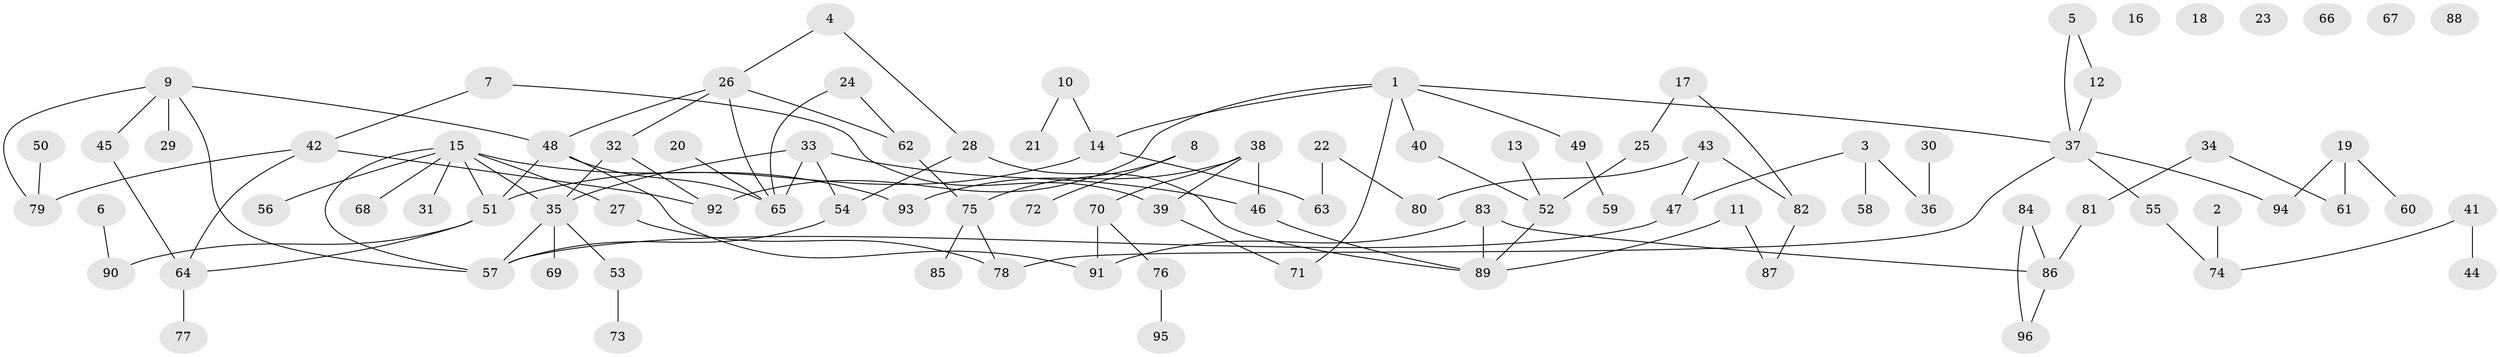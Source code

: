 // Generated by graph-tools (version 1.1) at 2025/33/03/09/25 02:33:56]
// undirected, 96 vertices, 116 edges
graph export_dot {
graph [start="1"]
  node [color=gray90,style=filled];
  1;
  2;
  3;
  4;
  5;
  6;
  7;
  8;
  9;
  10;
  11;
  12;
  13;
  14;
  15;
  16;
  17;
  18;
  19;
  20;
  21;
  22;
  23;
  24;
  25;
  26;
  27;
  28;
  29;
  30;
  31;
  32;
  33;
  34;
  35;
  36;
  37;
  38;
  39;
  40;
  41;
  42;
  43;
  44;
  45;
  46;
  47;
  48;
  49;
  50;
  51;
  52;
  53;
  54;
  55;
  56;
  57;
  58;
  59;
  60;
  61;
  62;
  63;
  64;
  65;
  66;
  67;
  68;
  69;
  70;
  71;
  72;
  73;
  74;
  75;
  76;
  77;
  78;
  79;
  80;
  81;
  82;
  83;
  84;
  85;
  86;
  87;
  88;
  89;
  90;
  91;
  92;
  93;
  94;
  95;
  96;
  1 -- 14;
  1 -- 37;
  1 -- 40;
  1 -- 49;
  1 -- 71;
  1 -- 92;
  2 -- 74;
  3 -- 36;
  3 -- 47;
  3 -- 58;
  4 -- 26;
  4 -- 28;
  5 -- 12;
  5 -- 37;
  6 -- 90;
  7 -- 39;
  7 -- 42;
  8 -- 72;
  8 -- 75;
  9 -- 29;
  9 -- 45;
  9 -- 48;
  9 -- 57;
  9 -- 79;
  10 -- 14;
  10 -- 21;
  11 -- 87;
  11 -- 89;
  12 -- 37;
  13 -- 52;
  14 -- 51;
  14 -- 63;
  15 -- 27;
  15 -- 31;
  15 -- 35;
  15 -- 51;
  15 -- 56;
  15 -- 57;
  15 -- 68;
  15 -- 93;
  17 -- 25;
  17 -- 82;
  19 -- 60;
  19 -- 61;
  19 -- 94;
  20 -- 65;
  22 -- 63;
  22 -- 80;
  24 -- 62;
  24 -- 65;
  25 -- 52;
  26 -- 32;
  26 -- 48;
  26 -- 62;
  26 -- 65;
  27 -- 78;
  28 -- 54;
  28 -- 89;
  30 -- 36;
  32 -- 35;
  32 -- 92;
  33 -- 35;
  33 -- 46;
  33 -- 54;
  33 -- 65;
  34 -- 61;
  34 -- 81;
  35 -- 53;
  35 -- 57;
  35 -- 69;
  37 -- 55;
  37 -- 78;
  37 -- 94;
  38 -- 39;
  38 -- 46;
  38 -- 70;
  38 -- 93;
  39 -- 71;
  40 -- 52;
  41 -- 44;
  41 -- 74;
  42 -- 64;
  42 -- 79;
  42 -- 92;
  43 -- 47;
  43 -- 80;
  43 -- 82;
  45 -- 64;
  46 -- 89;
  47 -- 57;
  48 -- 51;
  48 -- 65;
  48 -- 91;
  49 -- 59;
  50 -- 79;
  51 -- 64;
  51 -- 90;
  52 -- 89;
  53 -- 73;
  54 -- 57;
  55 -- 74;
  62 -- 75;
  64 -- 77;
  70 -- 76;
  70 -- 91;
  75 -- 78;
  75 -- 85;
  76 -- 95;
  81 -- 86;
  82 -- 87;
  83 -- 86;
  83 -- 89;
  83 -- 91;
  84 -- 86;
  84 -- 96;
  86 -- 96;
}
